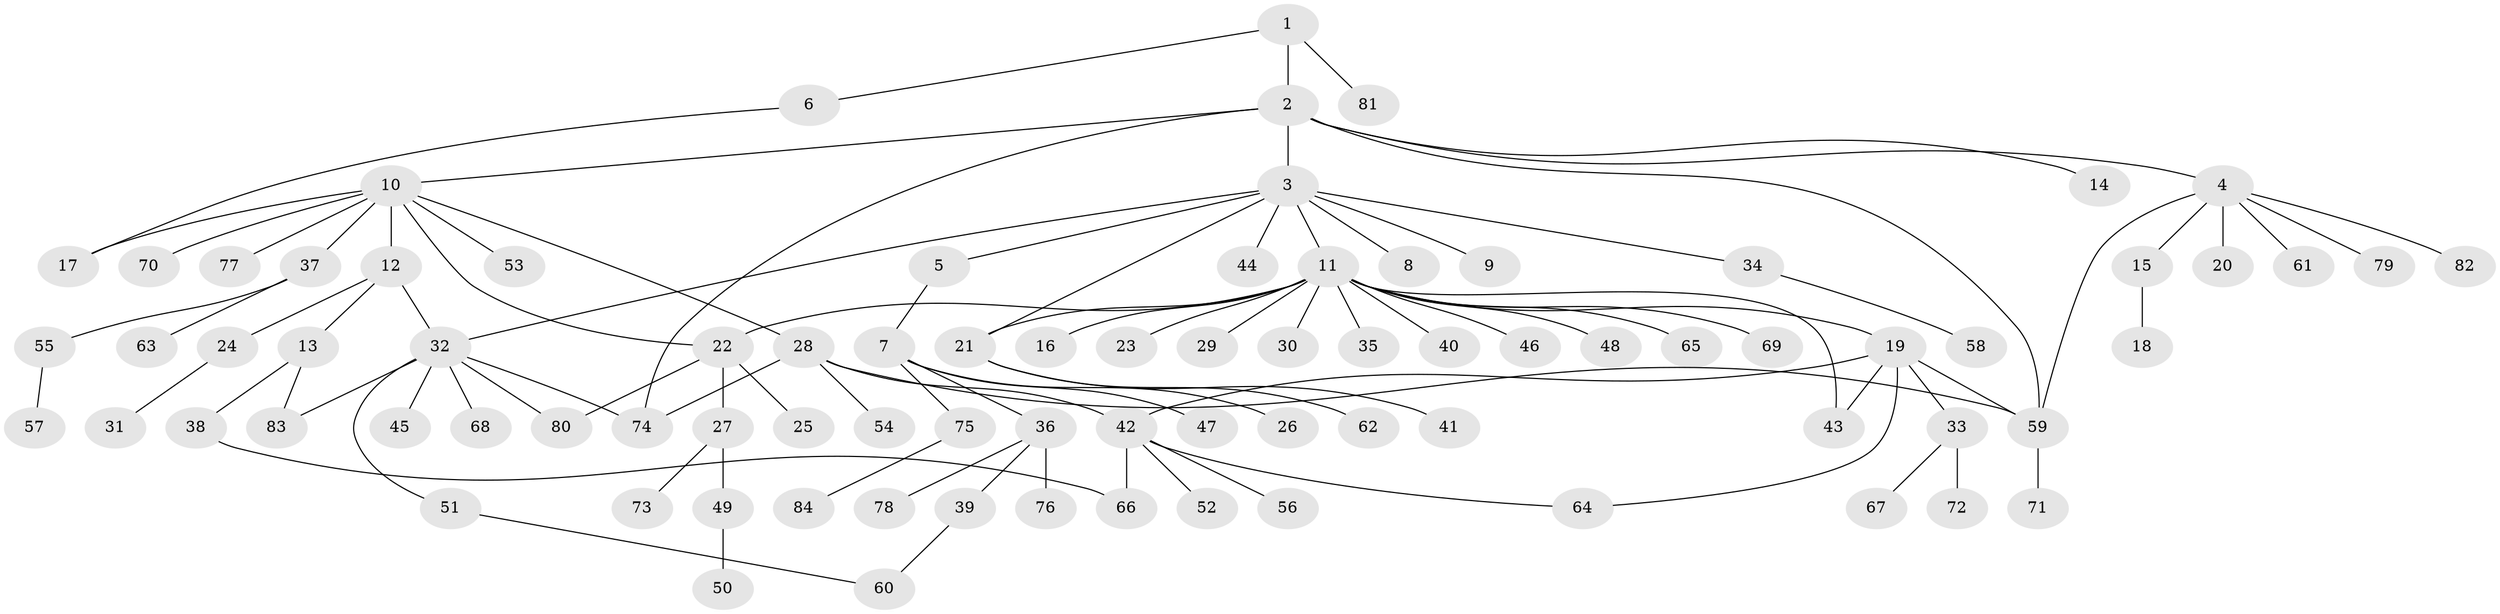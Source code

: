 // Generated by graph-tools (version 1.1) at 2025/49/03/09/25 03:49:50]
// undirected, 84 vertices, 99 edges
graph export_dot {
graph [start="1"]
  node [color=gray90,style=filled];
  1;
  2;
  3;
  4;
  5;
  6;
  7;
  8;
  9;
  10;
  11;
  12;
  13;
  14;
  15;
  16;
  17;
  18;
  19;
  20;
  21;
  22;
  23;
  24;
  25;
  26;
  27;
  28;
  29;
  30;
  31;
  32;
  33;
  34;
  35;
  36;
  37;
  38;
  39;
  40;
  41;
  42;
  43;
  44;
  45;
  46;
  47;
  48;
  49;
  50;
  51;
  52;
  53;
  54;
  55;
  56;
  57;
  58;
  59;
  60;
  61;
  62;
  63;
  64;
  65;
  66;
  67;
  68;
  69;
  70;
  71;
  72;
  73;
  74;
  75;
  76;
  77;
  78;
  79;
  80;
  81;
  82;
  83;
  84;
  1 -- 2;
  1 -- 6;
  1 -- 81;
  2 -- 3;
  2 -- 4;
  2 -- 10;
  2 -- 14;
  2 -- 59;
  2 -- 74;
  3 -- 5;
  3 -- 8;
  3 -- 9;
  3 -- 11;
  3 -- 21;
  3 -- 32;
  3 -- 34;
  3 -- 44;
  4 -- 15;
  4 -- 20;
  4 -- 59;
  4 -- 61;
  4 -- 79;
  4 -- 82;
  5 -- 7;
  6 -- 17;
  7 -- 26;
  7 -- 36;
  7 -- 47;
  7 -- 75;
  10 -- 12;
  10 -- 17;
  10 -- 22;
  10 -- 28;
  10 -- 37;
  10 -- 53;
  10 -- 70;
  10 -- 77;
  11 -- 16;
  11 -- 19;
  11 -- 21;
  11 -- 22;
  11 -- 23;
  11 -- 29;
  11 -- 30;
  11 -- 35;
  11 -- 40;
  11 -- 43;
  11 -- 46;
  11 -- 48;
  11 -- 65;
  11 -- 69;
  12 -- 13;
  12 -- 24;
  12 -- 32;
  13 -- 38;
  13 -- 83;
  15 -- 18;
  19 -- 33;
  19 -- 42;
  19 -- 43;
  19 -- 59;
  19 -- 64;
  21 -- 41;
  21 -- 62;
  22 -- 25;
  22 -- 27;
  22 -- 80;
  24 -- 31;
  27 -- 49;
  27 -- 73;
  28 -- 42;
  28 -- 54;
  28 -- 59;
  28 -- 74;
  32 -- 45;
  32 -- 51;
  32 -- 68;
  32 -- 74;
  32 -- 80;
  32 -- 83;
  33 -- 67;
  33 -- 72;
  34 -- 58;
  36 -- 39;
  36 -- 76;
  36 -- 78;
  37 -- 55;
  37 -- 63;
  38 -- 66;
  39 -- 60;
  42 -- 52;
  42 -- 56;
  42 -- 64;
  42 -- 66;
  49 -- 50;
  51 -- 60;
  55 -- 57;
  59 -- 71;
  75 -- 84;
}

